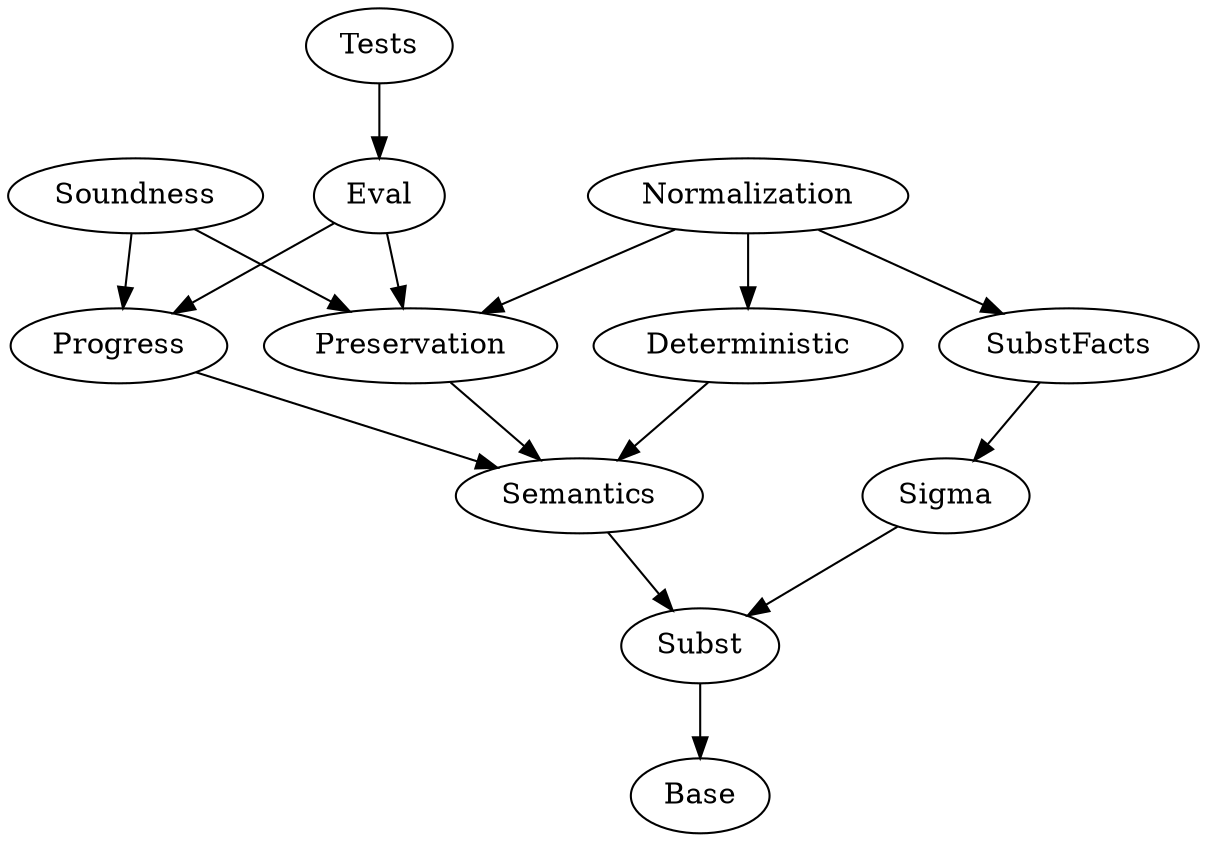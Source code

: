 digraph dependencies {
    subgraph {
    }
    m2 [label=Subst];
    m6 [label=SubstFacts];
    m8 [label=Preservation];
    m18 [label=Semantics];
    m56 [label=Soundness];
    m57 [label=Progress];
    m68 [label=Tests];
    m82 [label=Deterministic];
    m85 [label=Base];
    m96 [label=Normalization];
    m109 [label=Eval];
    m115 [label=Sigma];
    m2 -> m85;
    m6 -> m115;
    m8 -> m18;
    m18 -> m2;
    m56 -> m8;
    m56 -> m57;
    m57 -> m18;
    m68 -> m109;
    m82 -> m18;
    m96 -> m6;
    m96 -> m8;
    m96 -> m82;
    m109 -> m8;
    m109 -> m57;
    m115 -> m2;
}
